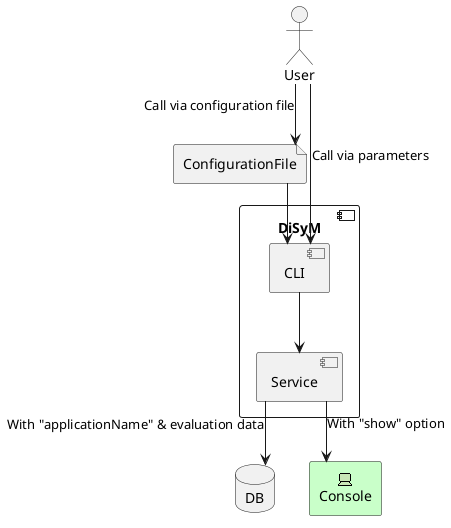 @startuml

skinparam linetype ortho

actor User

database DB

file ConfigurationFile

archimate #Technology Console <<technology-device>>

component DiSyM {

    component CLI

    component Service

}

User --> CLI : Call via parameters
User --> ConfigurationFile : Call via configuration file
ConfigurationFile --> CLI

CLI --> Service

Service --> DB : With "applicationName" & evaluation data
Service --> Console : With "show" option

@enduml